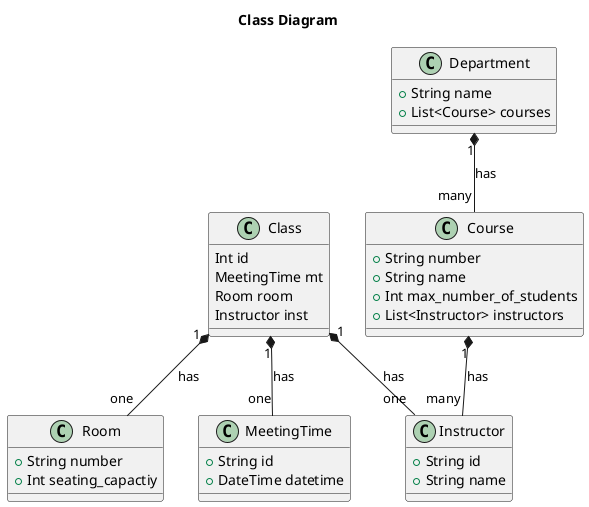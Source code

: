 @startuml

title Class Diagram

class Room {
  +String number
  +Int seating_capactiy
}

class MeetingTime {
  +String id
  +DateTime datetime
}

class Instructor {
  +String id
  +String name
}

class Course {
  +String number
  +String name
  +Int max_number_of_students
  +List<Instructor> instructors
}

class Department {
  +String name
  +List<Course> courses
}

class Class{
  Int id
  MeetingTime mt
  Room room
  Instructor inst
}

Course "1" *-down- "many" Instructor: has
Department "1" *-down- "many" Course: has
Class "1" *-down- "one" MeetingTime: has
Class "1" *-down- "one" Room: has
Class "1" *-down- "one" Instructor: has

@enduml